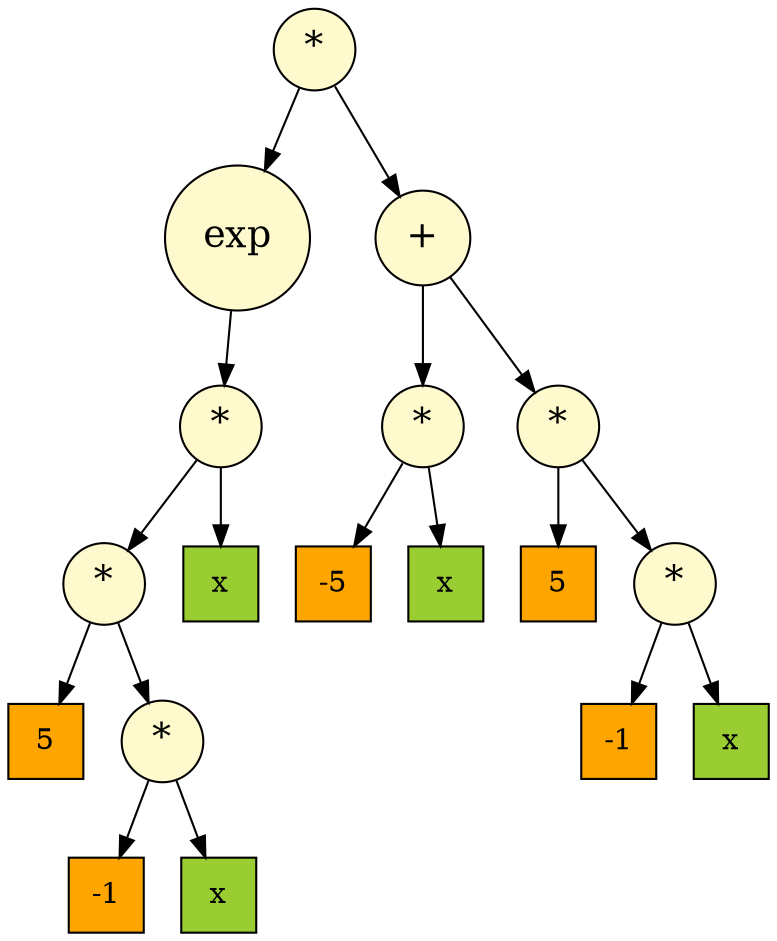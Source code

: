 digraph dump
{
node [style = filled]
	node0x563e1ca37f30 [shape = "circle" label = "*", fillcolor = "#fffacd", fontsize = 18]
	node0x563e1ca378b0 [shape = "circle" label = "exp", fillcolor = "#fffacd", fontsize = 18]
	node0x563e1ca37870 [shape = "circle" label = "*", fillcolor = "#fffacd", fontsize = 18]
	node0x563e1ca377f0 [shape = "circle" label = "*", fillcolor = "#fffacd", fontsize = 18]
	node0x563e1ca377b0 [shape = "square" label = "5", fillcolor = "#ffa500"]
	node0x563e1ca377f0 -> node0x563e1ca377b0
	node0x563e1ca37770 [shape = "circle" label = "*", fillcolor = "#fffacd", fontsize = 18]
	node0x563e1ca376f0 [shape = "square" label = "-1", fillcolor = "#ffa500"]
	node0x563e1ca37770 -> node0x563e1ca376f0
	node0x563e1ca37730 [shape = "square" label = "x", fillcolor = "#9acd32"]
	node0x563e1ca37770 -> node0x563e1ca37730
	node0x563e1ca377f0 -> node0x563e1ca37770
	node0x563e1ca37870 -> node0x563e1ca377f0
	node0x563e1ca37830 [shape = "square" label = "x", fillcolor = "#9acd32"]
	node0x563e1ca37870 -> node0x563e1ca37830
	node0x563e1ca378b0 -> node0x563e1ca37870
	node0x563e1ca37f30 -> node0x563e1ca378b0
	node0x563e1ca37ef0 [shape = "circle" label = "+", fillcolor = "#fffacd", fontsize = 18]
	node0x563e1ca37cf0 [shape = "circle" label = "*", fillcolor = "#fffacd", fontsize = 18]
	node0x563e1ca37c70 [shape = "square" label = "-5", fillcolor = "#ffa500"]
	node0x563e1ca37cf0 -> node0x563e1ca37c70
	node0x563e1ca37cb0 [shape = "square" label = "x", fillcolor = "#9acd32"]
	node0x563e1ca37cf0 -> node0x563e1ca37cb0
	node0x563e1ca37ef0 -> node0x563e1ca37cf0
	node0x563e1ca37b70 [shape = "circle" label = "*", fillcolor = "#fffacd", fontsize = 18]
	node0x563e1ca37c30 [shape = "square" label = "5", fillcolor = "#ffa500"]
	node0x563e1ca37b70 -> node0x563e1ca37c30
	node0x563e1ca37bb0 [shape = "circle" label = "*", fillcolor = "#fffacd", fontsize = 18]
	node0x563e1ca37af0 [shape = "square" label = "-1", fillcolor = "#ffa500"]
	node0x563e1ca37bb0 -> node0x563e1ca37af0
	node0x563e1ca37bf0 [shape = "square" label = "x", fillcolor = "#9acd32"]
	node0x563e1ca37bb0 -> node0x563e1ca37bf0
	node0x563e1ca37b70 -> node0x563e1ca37bb0
	node0x563e1ca37ef0 -> node0x563e1ca37b70
	node0x563e1ca37f30 -> node0x563e1ca37ef0

}
